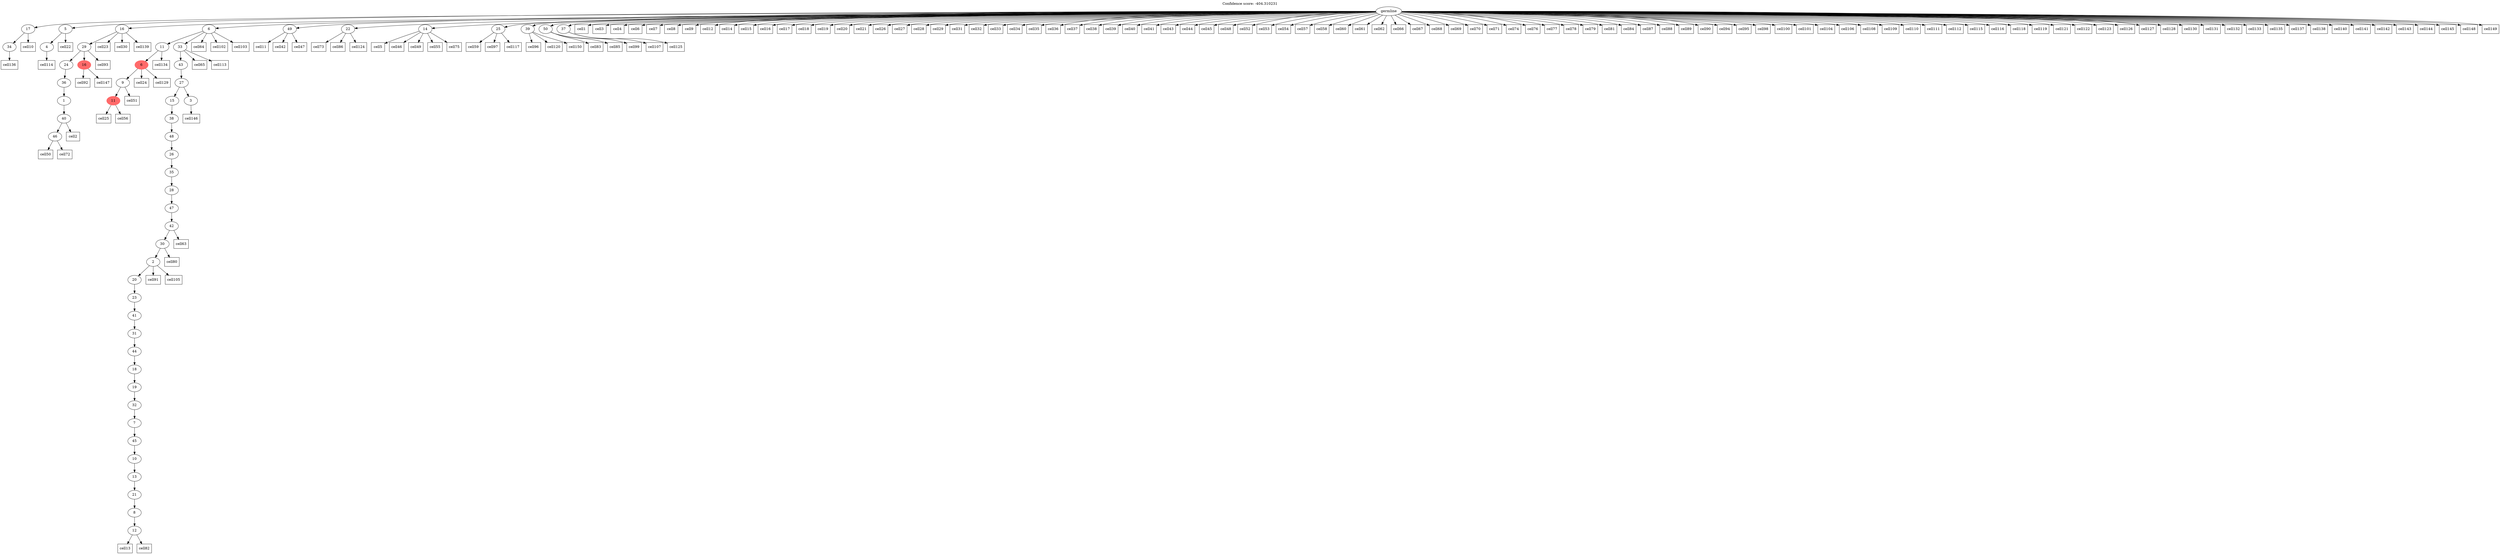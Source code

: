 digraph g {
	"52" -> "53";
	"53" [label="34"];
	"45" -> "46";
	"46" [label="4"];
	"40" -> "41";
	"41" [label="46"];
	"39" -> "40";
	"40" [label="40"];
	"38" -> "39";
	"39" [label="1"];
	"37" -> "38";
	"38" [label="36"];
	"36" -> "37";
	"37" [label="24"];
	"36" -> "42";
	"42" [color=indianred1, style=filled, label="16"];
	"35" -> "36";
	"36" [label="29"];
	"33" -> "34";
	"34" [color=indianred1, style=filled, label="11"];
	"32" -> "33";
	"33" [label="9"];
	"31" -> "32";
	"32" [color=indianred1, style=filled, label="6"];
	"28" -> "29";
	"29" [label="12"];
	"27" -> "28";
	"28" [label="8"];
	"26" -> "27";
	"27" [label="21"];
	"25" -> "26";
	"26" [label="13"];
	"24" -> "25";
	"25" [label="10"];
	"23" -> "24";
	"24" [label="45"];
	"22" -> "23";
	"23" [label="7"];
	"21" -> "22";
	"22" [label="32"];
	"20" -> "21";
	"21" [label="19"];
	"19" -> "20";
	"20" [label="18"];
	"18" -> "19";
	"19" [label="44"];
	"17" -> "18";
	"18" [label="31"];
	"16" -> "17";
	"17" [label="41"];
	"15" -> "16";
	"16" [label="23"];
	"14" -> "15";
	"15" [label="20"];
	"13" -> "14";
	"14" [label="2"];
	"12" -> "13";
	"13" [label="30"];
	"11" -> "12";
	"12" [label="42"];
	"10" -> "11";
	"11" [label="47"];
	"9" -> "10";
	"10" [label="28"];
	"8" -> "9";
	"9" [label="35"];
	"7" -> "8";
	"8" [label="26"];
	"6" -> "7";
	"7" [label="48"];
	"5" -> "6";
	"6" [label="38"];
	"4" -> "5";
	"5" [label="15"];
	"4" -> "30";
	"30" [label="3"];
	"3" -> "4";
	"4" [label="27"];
	"2" -> "3";
	"3" [label="43"];
	"1" -> "2";
	"2" [label="33"];
	"1" -> "31";
	"31" [label="11"];
	"0" -> "1";
	"1" [label="6"];
	"0" -> "35";
	"35" [label="16"];
	"0" -> "43";
	"43" [label="49"];
	"0" -> "44";
	"44" [label="22"];
	"0" -> "45";
	"45" [label="5"];
	"0" -> "47";
	"47" [label="14"];
	"0" -> "48";
	"48" [label="25"];
	"0" -> "49";
	"49" [label="39"];
	"0" -> "50";
	"50" [label="50"];
	"0" -> "51";
	"51" [label="37"];
	"0" -> "52";
	"52" [label="17"];
	"0" [label="germline"];
	"0" -> "cell1";
	"cell1" [shape=box];
	"40" -> "cell2";
	"cell2" [shape=box];
	"0" -> "cell3";
	"cell3" [shape=box];
	"0" -> "cell4";
	"cell4" [shape=box];
	"47" -> "cell5";
	"cell5" [shape=box];
	"0" -> "cell6";
	"cell6" [shape=box];
	"0" -> "cell7";
	"cell7" [shape=box];
	"0" -> "cell8";
	"cell8" [shape=box];
	"0" -> "cell9";
	"cell9" [shape=box];
	"52" -> "cell10";
	"cell10" [shape=box];
	"43" -> "cell11";
	"cell11" [shape=box];
	"0" -> "cell12";
	"cell12" [shape=box];
	"29" -> "cell13";
	"cell13" [shape=box];
	"0" -> "cell14";
	"cell14" [shape=box];
	"0" -> "cell15";
	"cell15" [shape=box];
	"0" -> "cell16";
	"cell16" [shape=box];
	"0" -> "cell17";
	"cell17" [shape=box];
	"0" -> "cell18";
	"cell18" [shape=box];
	"0" -> "cell19";
	"cell19" [shape=box];
	"0" -> "cell20";
	"cell20" [shape=box];
	"0" -> "cell21";
	"cell21" [shape=box];
	"45" -> "cell22";
	"cell22" [shape=box];
	"35" -> "cell23";
	"cell23" [shape=box];
	"32" -> "cell24";
	"cell24" [shape=box];
	"34" -> "cell25";
	"cell25" [shape=box];
	"0" -> "cell26";
	"cell26" [shape=box];
	"0" -> "cell27";
	"cell27" [shape=box];
	"0" -> "cell28";
	"cell28" [shape=box];
	"0" -> "cell29";
	"cell29" [shape=box];
	"35" -> "cell30";
	"cell30" [shape=box];
	"0" -> "cell31";
	"cell31" [shape=box];
	"0" -> "cell32";
	"cell32" [shape=box];
	"0" -> "cell33";
	"cell33" [shape=box];
	"0" -> "cell34";
	"cell34" [shape=box];
	"0" -> "cell35";
	"cell35" [shape=box];
	"0" -> "cell36";
	"cell36" [shape=box];
	"0" -> "cell37";
	"cell37" [shape=box];
	"0" -> "cell38";
	"cell38" [shape=box];
	"0" -> "cell39";
	"cell39" [shape=box];
	"0" -> "cell40";
	"cell40" [shape=box];
	"0" -> "cell41";
	"cell41" [shape=box];
	"43" -> "cell42";
	"cell42" [shape=box];
	"0" -> "cell43";
	"cell43" [shape=box];
	"0" -> "cell44";
	"cell44" [shape=box];
	"0" -> "cell45";
	"cell45" [shape=box];
	"47" -> "cell46";
	"cell46" [shape=box];
	"43" -> "cell47";
	"cell47" [shape=box];
	"0" -> "cell48";
	"cell48" [shape=box];
	"47" -> "cell49";
	"cell49" [shape=box];
	"41" -> "cell50";
	"cell50" [shape=box];
	"33" -> "cell51";
	"cell51" [shape=box];
	"0" -> "cell52";
	"cell52" [shape=box];
	"0" -> "cell53";
	"cell53" [shape=box];
	"0" -> "cell54";
	"cell54" [shape=box];
	"47" -> "cell55";
	"cell55" [shape=box];
	"34" -> "cell56";
	"cell56" [shape=box];
	"0" -> "cell57";
	"cell57" [shape=box];
	"0" -> "cell58";
	"cell58" [shape=box];
	"48" -> "cell59";
	"cell59" [shape=box];
	"0" -> "cell60";
	"cell60" [shape=box];
	"0" -> "cell61";
	"cell61" [shape=box];
	"0" -> "cell62";
	"cell62" [shape=box];
	"12" -> "cell63";
	"cell63" [shape=box];
	"1" -> "cell64";
	"cell64" [shape=box];
	"2" -> "cell65";
	"cell65" [shape=box];
	"0" -> "cell66";
	"cell66" [shape=box];
	"0" -> "cell67";
	"cell67" [shape=box];
	"0" -> "cell68";
	"cell68" [shape=box];
	"0" -> "cell69";
	"cell69" [shape=box];
	"0" -> "cell70";
	"cell70" [shape=box];
	"0" -> "cell71";
	"cell71" [shape=box];
	"41" -> "cell72";
	"cell72" [shape=box];
	"44" -> "cell73";
	"cell73" [shape=box];
	"0" -> "cell74";
	"cell74" [shape=box];
	"47" -> "cell75";
	"cell75" [shape=box];
	"0" -> "cell76";
	"cell76" [shape=box];
	"0" -> "cell77";
	"cell77" [shape=box];
	"0" -> "cell78";
	"cell78" [shape=box];
	"0" -> "cell79";
	"cell79" [shape=box];
	"13" -> "cell80";
	"cell80" [shape=box];
	"0" -> "cell81";
	"cell81" [shape=box];
	"29" -> "cell82";
	"cell82" [shape=box];
	"50" -> "cell83";
	"cell83" [shape=box];
	"0" -> "cell84";
	"cell84" [shape=box];
	"50" -> "cell85";
	"cell85" [shape=box];
	"44" -> "cell86";
	"cell86" [shape=box];
	"0" -> "cell87";
	"cell87" [shape=box];
	"0" -> "cell88";
	"cell88" [shape=box];
	"0" -> "cell89";
	"cell89" [shape=box];
	"0" -> "cell90";
	"cell90" [shape=box];
	"14" -> "cell91";
	"cell91" [shape=box];
	"42" -> "cell92";
	"cell92" [shape=box];
	"36" -> "cell93";
	"cell93" [shape=box];
	"0" -> "cell94";
	"cell94" [shape=box];
	"0" -> "cell95";
	"cell95" [shape=box];
	"49" -> "cell96";
	"cell96" [shape=box];
	"48" -> "cell97";
	"cell97" [shape=box];
	"0" -> "cell98";
	"cell98" [shape=box];
	"50" -> "cell99";
	"cell99" [shape=box];
	"0" -> "cell100";
	"cell100" [shape=box];
	"0" -> "cell101";
	"cell101" [shape=box];
	"1" -> "cell102";
	"cell102" [shape=box];
	"1" -> "cell103";
	"cell103" [shape=box];
	"0" -> "cell104";
	"cell104" [shape=box];
	"14" -> "cell105";
	"cell105" [shape=box];
	"0" -> "cell106";
	"cell106" [shape=box];
	"51" -> "cell107";
	"cell107" [shape=box];
	"0" -> "cell108";
	"cell108" [shape=box];
	"0" -> "cell109";
	"cell109" [shape=box];
	"0" -> "cell110";
	"cell110" [shape=box];
	"0" -> "cell111";
	"cell111" [shape=box];
	"0" -> "cell112";
	"cell112" [shape=box];
	"2" -> "cell113";
	"cell113" [shape=box];
	"46" -> "cell114";
	"cell114" [shape=box];
	"0" -> "cell115";
	"cell115" [shape=box];
	"0" -> "cell116";
	"cell116" [shape=box];
	"48" -> "cell117";
	"cell117" [shape=box];
	"0" -> "cell118";
	"cell118" [shape=box];
	"0" -> "cell119";
	"cell119" [shape=box];
	"49" -> "cell120";
	"cell120" [shape=box];
	"0" -> "cell121";
	"cell121" [shape=box];
	"0" -> "cell122";
	"cell122" [shape=box];
	"0" -> "cell123";
	"cell123" [shape=box];
	"44" -> "cell124";
	"cell124" [shape=box];
	"51" -> "cell125";
	"cell125" [shape=box];
	"0" -> "cell126";
	"cell126" [shape=box];
	"0" -> "cell127";
	"cell127" [shape=box];
	"0" -> "cell128";
	"cell128" [shape=box];
	"32" -> "cell129";
	"cell129" [shape=box];
	"0" -> "cell130";
	"cell130" [shape=box];
	"0" -> "cell131";
	"cell131" [shape=box];
	"0" -> "cell132";
	"cell132" [shape=box];
	"0" -> "cell133";
	"cell133" [shape=box];
	"31" -> "cell134";
	"cell134" [shape=box];
	"0" -> "cell135";
	"cell135" [shape=box];
	"53" -> "cell136";
	"cell136" [shape=box];
	"0" -> "cell137";
	"cell137" [shape=box];
	"0" -> "cell138";
	"cell138" [shape=box];
	"35" -> "cell139";
	"cell139" [shape=box];
	"0" -> "cell140";
	"cell140" [shape=box];
	"0" -> "cell141";
	"cell141" [shape=box];
	"0" -> "cell142";
	"cell142" [shape=box];
	"0" -> "cell143";
	"cell143" [shape=box];
	"0" -> "cell144";
	"cell144" [shape=box];
	"0" -> "cell145";
	"cell145" [shape=box];
	"30" -> "cell146";
	"cell146" [shape=box];
	"42" -> "cell147";
	"cell147" [shape=box];
	"0" -> "cell148";
	"cell148" [shape=box];
	"0" -> "cell149";
	"cell149" [shape=box];
	"49" -> "cell150";
	"cell150" [shape=box];
	labelloc="t";
	label="Confidence score: -404.310231";
}
